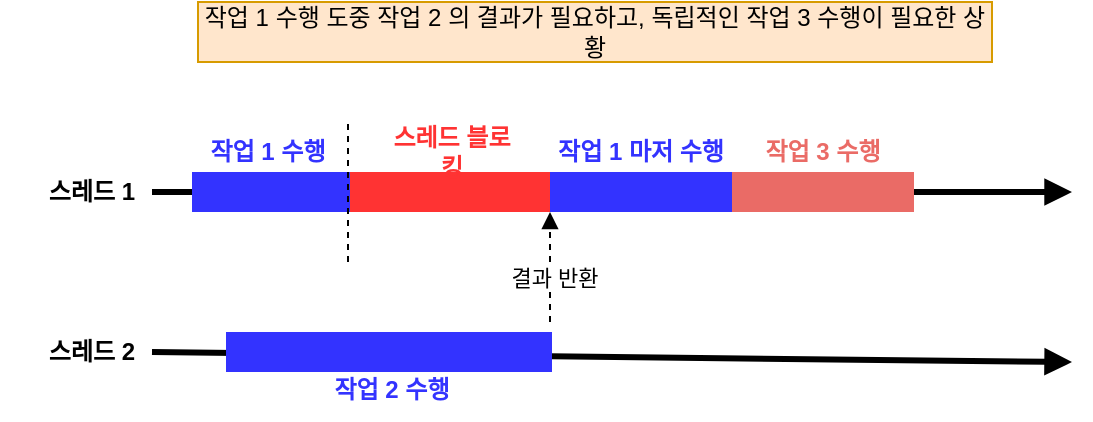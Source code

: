 <mxfile version="26.0.16">
  <diagram name="Page-1" id="PKVsCqinBuSgNbbxJh1d">
    <mxGraphModel dx="1114" dy="878" grid="1" gridSize="10" guides="1" tooltips="1" connect="1" arrows="1" fold="1" page="1" pageScale="1" pageWidth="827" pageHeight="1169" math="0" shadow="0">
      <root>
        <mxCell id="0" />
        <mxCell id="1" parent="0" />
        <mxCell id="EvnyrH39PlI0DKtaJCyv-1" value="" style="endArrow=block;html=1;rounded=0;endFill=1;strokeWidth=3;" edge="1" parent="1" source="EvnyrH39PlI0DKtaJCyv-20">
          <mxGeometry width="50" height="50" relative="1" as="geometry">
            <mxPoint x="130" y="155" as="sourcePoint" />
            <mxPoint x="590" y="155" as="targetPoint" />
          </mxGeometry>
        </mxCell>
        <mxCell id="EvnyrH39PlI0DKtaJCyv-2" value="" style="endArrow=block;html=1;rounded=0;endFill=1;strokeWidth=3;" edge="1" parent="1">
          <mxGeometry width="50" height="50" relative="1" as="geometry">
            <mxPoint x="130" y="235" as="sourcePoint" />
            <mxPoint x="590" y="240" as="targetPoint" />
          </mxGeometry>
        </mxCell>
        <mxCell id="EvnyrH39PlI0DKtaJCyv-3" value="작업 1 수행 도중 작업 2 의 결과가 필요하고, 독립적인 작업 3 수행이 필요한 상황" style="text;html=1;align=center;verticalAlign=middle;whiteSpace=wrap;rounded=0;fillColor=#ffe6cc;strokeColor=#d79b00;" vertex="1" parent="1">
          <mxGeometry x="153" y="60" width="397" height="30" as="geometry" />
        </mxCell>
        <mxCell id="EvnyrH39PlI0DKtaJCyv-4" value="" style="rounded=0;whiteSpace=wrap;html=1;fillColor=#3333FF;strokeColor=none;" vertex="1" parent="1">
          <mxGeometry x="167" y="225" width="163" height="20" as="geometry" />
        </mxCell>
        <mxCell id="EvnyrH39PlI0DKtaJCyv-5" value="작업 2 수행" style="text;html=1;align=center;verticalAlign=middle;whiteSpace=wrap;rounded=0;fontColor=#3333FF;fontStyle=1" vertex="1" parent="1">
          <mxGeometry x="219.5" y="239" width="60" height="30" as="geometry" />
        </mxCell>
        <mxCell id="EvnyrH39PlI0DKtaJCyv-6" value="" style="endArrow=none;html=1;rounded=0;endFill=1;strokeWidth=3;startFill=0;" edge="1" parent="1" target="EvnyrH39PlI0DKtaJCyv-7">
          <mxGeometry width="50" height="50" relative="1" as="geometry">
            <mxPoint x="130" y="155" as="sourcePoint" />
            <mxPoint x="450" y="155" as="targetPoint" />
          </mxGeometry>
        </mxCell>
        <mxCell id="EvnyrH39PlI0DKtaJCyv-7" value="" style="rounded=0;whiteSpace=wrap;html=1;fillColor=#3333FF;strokeColor=none;" vertex="1" parent="1">
          <mxGeometry x="150" y="145" width="80" height="20" as="geometry" />
        </mxCell>
        <mxCell id="EvnyrH39PlI0DKtaJCyv-8" value="작업 1 수행" style="text;html=1;align=center;verticalAlign=middle;whiteSpace=wrap;rounded=0;fontColor=#3333FF;fontStyle=1" vertex="1" parent="1">
          <mxGeometry x="153" y="120" width="70" height="30" as="geometry" />
        </mxCell>
        <mxCell id="EvnyrH39PlI0DKtaJCyv-9" value="스레드 1" style="text;html=1;align=center;verticalAlign=middle;whiteSpace=wrap;rounded=0;fontStyle=1;fontColor=#000000;" vertex="1" parent="1">
          <mxGeometry x="70" y="140" width="60" height="30" as="geometry" />
        </mxCell>
        <mxCell id="EvnyrH39PlI0DKtaJCyv-10" value="스레드 2" style="text;html=1;align=center;verticalAlign=middle;whiteSpace=wrap;rounded=0;fontStyle=1;fontColor=#000000;" vertex="1" parent="1">
          <mxGeometry x="54.5" y="220" width="90" height="30" as="geometry" />
        </mxCell>
        <mxCell id="EvnyrH39PlI0DKtaJCyv-11" value="" style="endArrow=block;html=1;rounded=0;endFill=1;strokeWidth=3;" edge="1" parent="1" target="EvnyrH39PlI0DKtaJCyv-12">
          <mxGeometry width="50" height="50" relative="1" as="geometry">
            <mxPoint x="229" y="155" as="sourcePoint" />
            <mxPoint x="489" y="155" as="targetPoint" />
          </mxGeometry>
        </mxCell>
        <mxCell id="EvnyrH39PlI0DKtaJCyv-12" value="" style="rounded=0;whiteSpace=wrap;html=1;fillColor=#FF3333;strokeColor=none;fontColor=#FF3333;" vertex="1" parent="1">
          <mxGeometry x="229" y="145" width="100" height="20" as="geometry" />
        </mxCell>
        <mxCell id="EvnyrH39PlI0DKtaJCyv-13" value="" style="endArrow=block;html=1;rounded=0;endFill=1;strokeWidth=3;" edge="1" parent="1" source="EvnyrH39PlI0DKtaJCyv-12" target="EvnyrH39PlI0DKtaJCyv-14">
          <mxGeometry width="50" height="50" relative="1" as="geometry">
            <mxPoint x="329" y="155" as="sourcePoint" />
            <mxPoint x="489" y="155" as="targetPoint" />
          </mxGeometry>
        </mxCell>
        <mxCell id="EvnyrH39PlI0DKtaJCyv-14" value="" style="rounded=0;whiteSpace=wrap;html=1;fillColor=#3333FF;strokeColor=none;" vertex="1" parent="1">
          <mxGeometry x="329" y="145" width="91" height="20" as="geometry" />
        </mxCell>
        <mxCell id="EvnyrH39PlI0DKtaJCyv-15" value="스레드 블로킹" style="text;html=1;align=center;verticalAlign=middle;whiteSpace=wrap;rounded=0;fontColor=#FF3333;fontStyle=1" vertex="1" parent="1">
          <mxGeometry x="244.5" y="120" width="70" height="30" as="geometry" />
        </mxCell>
        <mxCell id="EvnyrH39PlI0DKtaJCyv-16" value="작업 1 마저 수행" style="text;html=1;align=center;verticalAlign=middle;whiteSpace=wrap;rounded=0;fontColor=#3333FF;fontStyle=1" vertex="1" parent="1">
          <mxGeometry x="329" y="120" width="91" height="30" as="geometry" />
        </mxCell>
        <mxCell id="EvnyrH39PlI0DKtaJCyv-17" value="" style="endArrow=none;dashed=1;html=1;rounded=0;" edge="1" parent="1">
          <mxGeometry width="50" height="50" relative="1" as="geometry">
            <mxPoint x="228" y="190" as="sourcePoint" />
            <mxPoint x="228" y="120" as="targetPoint" />
          </mxGeometry>
        </mxCell>
        <mxCell id="EvnyrH39PlI0DKtaJCyv-18" value="" style="endArrow=block;dashed=1;html=1;rounded=0;endFill=1;" edge="1" parent="1">
          <mxGeometry width="50" height="50" relative="1" as="geometry">
            <mxPoint x="329" y="220" as="sourcePoint" />
            <mxPoint x="329" y="165" as="targetPoint" />
          </mxGeometry>
        </mxCell>
        <mxCell id="EvnyrH39PlI0DKtaJCyv-19" value="결과 반환" style="edgeLabel;html=1;align=center;verticalAlign=middle;resizable=0;points=[];" vertex="1" connectable="0" parent="EvnyrH39PlI0DKtaJCyv-18">
          <mxGeometry x="-0.291" relative="1" as="geometry">
            <mxPoint x="2" y="-3" as="offset" />
          </mxGeometry>
        </mxCell>
        <mxCell id="EvnyrH39PlI0DKtaJCyv-21" value="" style="endArrow=block;html=1;rounded=0;endFill=1;strokeWidth=3;" edge="1" parent="1" source="EvnyrH39PlI0DKtaJCyv-14" target="EvnyrH39PlI0DKtaJCyv-20">
          <mxGeometry width="50" height="50" relative="1" as="geometry">
            <mxPoint x="420" y="155" as="sourcePoint" />
            <mxPoint x="590" y="155" as="targetPoint" />
          </mxGeometry>
        </mxCell>
        <mxCell id="EvnyrH39PlI0DKtaJCyv-20" value="" style="rounded=0;whiteSpace=wrap;html=1;fillColor=#EA6B66;strokeColor=none;" vertex="1" parent="1">
          <mxGeometry x="420" y="145" width="91" height="20" as="geometry" />
        </mxCell>
        <mxCell id="EvnyrH39PlI0DKtaJCyv-22" value="작업 3 수행" style="text;html=1;align=center;verticalAlign=middle;whiteSpace=wrap;rounded=0;fontColor=#EA6B66;fontStyle=1" vertex="1" parent="1">
          <mxGeometry x="420" y="120" width="91" height="30" as="geometry" />
        </mxCell>
      </root>
    </mxGraphModel>
  </diagram>
</mxfile>
